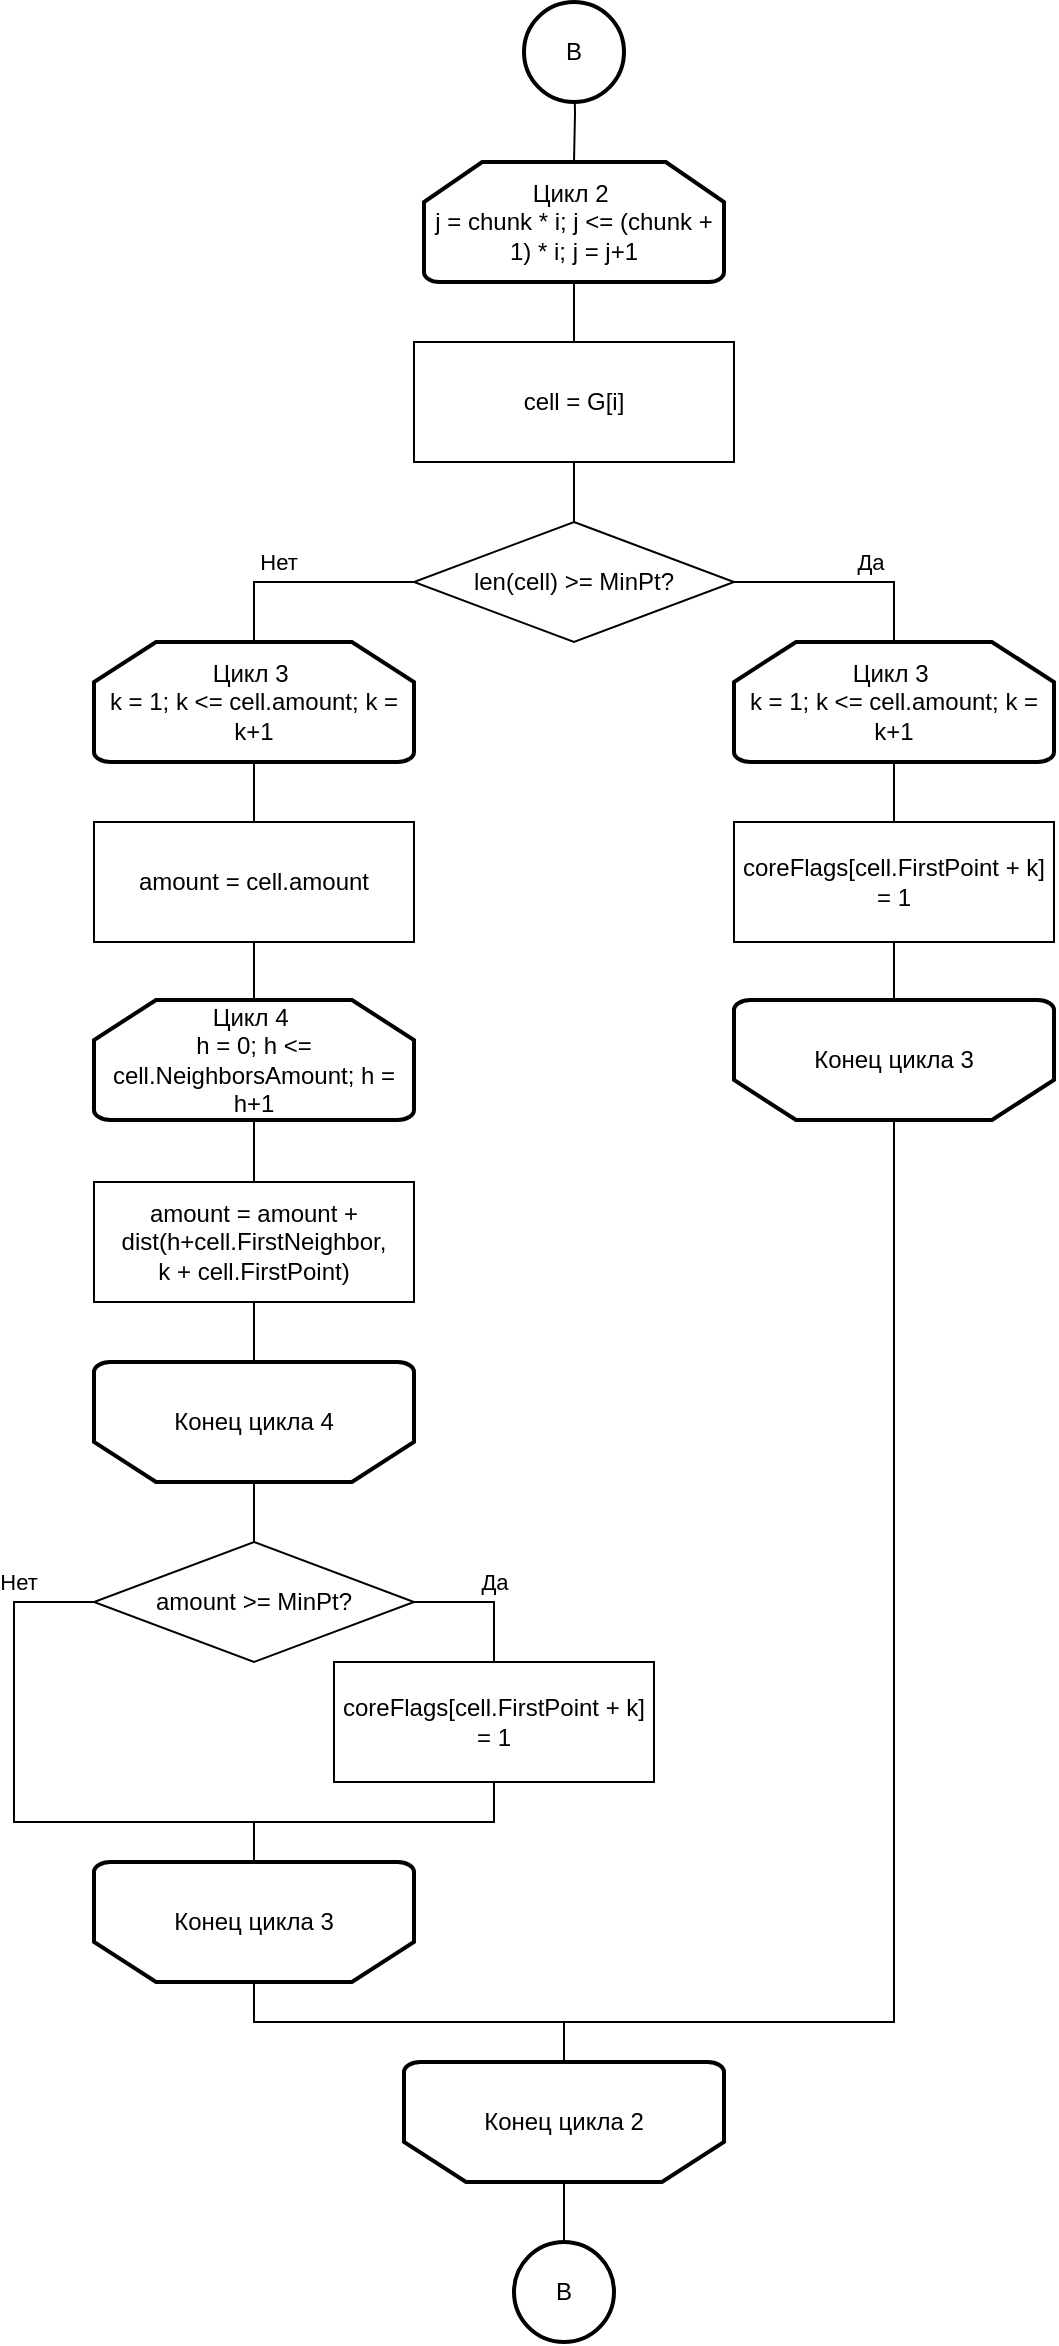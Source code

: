<mxfile version="20.5.3" type="embed"><diagram id="PKrw68s-FcHz-RrZCr9i" name="Page-1"><mxGraphModel dx="698" dy="1551" grid="1" gridSize="10" guides="1" tooltips="1" connect="1" arrows="1" fold="1" page="1" pageScale="1" pageWidth="827" pageHeight="1169" math="0" shadow="0"><root><mxCell id="0"/><mxCell id="1" parent="0"/><mxCell id="32" style="edgeStyle=orthogonalEdgeStyle;rounded=0;orthogonalLoop=1;jettySize=auto;html=1;entryX=0.5;entryY=0;entryDx=0;entryDy=0;endArrow=none;endFill=0;" parent="1" edge="1"><mxGeometry relative="1" as="geometry"><Array as="points"><mxPoint x="640" y="820"/><mxPoint x="640" y="270"/><mxPoint x="360" y="270"/></Array><mxPoint x="360" y="280" as="targetPoint"/></mxGeometry></mxCell><mxCell id="139" style="edgeStyle=orthogonalEdgeStyle;rounded=0;orthogonalLoop=1;jettySize=auto;html=1;entryX=0.5;entryY=0;entryDx=0;entryDy=0;endArrow=none;endFill=0;" parent="1" source="91" target="132" edge="1"><mxGeometry relative="1" as="geometry"/></mxCell><mxCell id="91" value="Цикл 4&amp;nbsp;&lt;br&gt;h = 0; h &amp;lt;= cell.NeighborsAmount; h = h+1" style="strokeWidth=2;html=1;shape=mxgraph.flowchart.loop_limit;whiteSpace=wrap;" parent="1" vertex="1"><mxGeometry x="194" y="539" width="160" height="60" as="geometry"/></mxCell><mxCell id="140" style="edgeStyle=orthogonalEdgeStyle;rounded=0;orthogonalLoop=1;jettySize=auto;html=1;entryX=0.5;entryY=0;entryDx=0;entryDy=0;endArrow=none;endFill=0;" parent="1" source="92" target="133" edge="1"><mxGeometry relative="1" as="geometry"/></mxCell><mxCell id="92" value="Конец цикла 4" style="strokeWidth=2;html=1;shape=mxgraph.flowchart.loop_limit;whiteSpace=wrap;flipV=1;" parent="1" vertex="1"><mxGeometry x="194" y="720" width="160" height="60" as="geometry"/></mxCell><mxCell id="93" value="" style="edgeStyle=orthogonalEdgeStyle;rounded=0;orthogonalLoop=1;jettySize=auto;html=1;endArrow=none;endFill=0;" parent="1" target="100" edge="1"><mxGeometry relative="1" as="geometry"><mxPoint x="434" y="70.0" as="sourcePoint"/></mxGeometry></mxCell><mxCell id="94" style="edgeStyle=orthogonalEdgeStyle;rounded=0;orthogonalLoop=1;jettySize=auto;html=1;entryX=0.5;entryY=0;entryDx=0;entryDy=0;entryPerimeter=0;endArrow=none;endFill=0;" parent="1" source="98" edge="1"><mxGeometry relative="1" as="geometry"><mxPoint x="594" y="380.0" as="targetPoint"/><Array as="points"><mxPoint x="594" y="330"/></Array></mxGeometry></mxCell><mxCell id="95" value="Да" style="edgeLabel;html=1;align=center;verticalAlign=middle;resizable=0;points=[];" parent="94" vertex="1" connectable="0"><mxGeometry x="0.13" relative="1" as="geometry"><mxPoint x="-6" y="-10" as="offset"/></mxGeometry></mxCell><mxCell id="96" style="edgeStyle=orthogonalEdgeStyle;rounded=0;orthogonalLoop=1;jettySize=auto;html=1;entryX=0.5;entryY=0;entryDx=0;entryDy=0;entryPerimeter=0;endArrow=none;endFill=0;" parent="1" source="98" target="104" edge="1"><mxGeometry relative="1" as="geometry"><Array as="points"><mxPoint x="274" y="330"/></Array></mxGeometry></mxCell><mxCell id="97" value="Нет" style="edgeLabel;html=1;align=center;verticalAlign=middle;resizable=0;points=[];" parent="96" vertex="1" connectable="0"><mxGeometry x="0.131" y="1" relative="1" as="geometry"><mxPoint x="-6" y="-11" as="offset"/></mxGeometry></mxCell><mxCell id="98" value="len(cell) &amp;gt;= MinPt?" style="rhombus;whiteSpace=wrap;html=1;" parent="1" vertex="1"><mxGeometry x="354" y="300" width="160" height="60" as="geometry"/></mxCell><mxCell id="99" value="" style="edgeStyle=orthogonalEdgeStyle;rounded=0;orthogonalLoop=1;jettySize=auto;html=1;endArrow=none;endFill=0;" parent="1" source="100" target="102" edge="1"><mxGeometry relative="1" as="geometry"/></mxCell><mxCell id="100" value="Цикл 2&amp;nbsp;&lt;br&gt;j = chunk * i; j &amp;lt;= (chunk + 1) * i; j = j+1" style="strokeWidth=2;html=1;shape=mxgraph.flowchart.loop_limit;whiteSpace=wrap;" parent="1" vertex="1"><mxGeometry x="359" y="120" width="150" height="60" as="geometry"/></mxCell><mxCell id="101" value="" style="edgeStyle=orthogonalEdgeStyle;rounded=0;orthogonalLoop=1;jettySize=auto;html=1;endArrow=none;endFill=0;" parent="1" source="102" target="98" edge="1"><mxGeometry relative="1" as="geometry"/></mxCell><mxCell id="102" value="cell = G[i]" style="rounded=0;whiteSpace=wrap;html=1;" parent="1" vertex="1"><mxGeometry x="354" y="210" width="160" height="60" as="geometry"/></mxCell><mxCell id="103" value="" style="edgeStyle=orthogonalEdgeStyle;rounded=0;orthogonalLoop=1;jettySize=auto;html=1;entryX=0.5;entryY=0;entryDx=0;entryDy=0;endArrow=none;endFill=0;" parent="1" source="104" target="106" edge="1"><mxGeometry relative="1" as="geometry"/></mxCell><mxCell id="104" value="Цикл 3&amp;nbsp;&lt;br&gt;k = 1; k &amp;lt;= cell.amount; k = k+1" style="strokeWidth=2;html=1;shape=mxgraph.flowchart.loop_limit;whiteSpace=wrap;" parent="1" vertex="1"><mxGeometry x="194" y="360" width="160" height="60" as="geometry"/></mxCell><mxCell id="131" value="" style="edgeStyle=orthogonalEdgeStyle;rounded=0;orthogonalLoop=1;jettySize=auto;html=1;endArrow=none;endFill=0;" parent="1" source="106" target="91" edge="1"><mxGeometry relative="1" as="geometry"/></mxCell><mxCell id="106" value="amount = cell.amount" style="rounded=0;whiteSpace=wrap;html=1;" parent="1" vertex="1"><mxGeometry x="194" y="450" width="160" height="60" as="geometry"/></mxCell><mxCell id="107" style="edgeStyle=orthogonalEdgeStyle;rounded=0;orthogonalLoop=1;jettySize=auto;html=1;entryX=0.5;entryY=1;entryDx=0;entryDy=0;entryPerimeter=0;endArrow=none;endFill=0;" parent="1" source="108" target="109" edge="1"><mxGeometry relative="1" as="geometry"><mxPoint x="364" y="1080" as="targetPoint"/><Array as="points"><mxPoint x="274" y="1050"/><mxPoint x="429" y="1050"/></Array></mxGeometry></mxCell><mxCell id="108" value="Конец цикла 3" style="strokeWidth=2;html=1;shape=mxgraph.flowchart.loop_limit;whiteSpace=wrap;flipV=1;" parent="1" vertex="1"><mxGeometry x="194" y="970" width="160" height="60" as="geometry"/></mxCell><mxCell id="145" style="edgeStyle=orthogonalEdgeStyle;rounded=0;orthogonalLoop=1;jettySize=auto;html=1;entryX=0.5;entryY=0;entryDx=0;entryDy=0;entryPerimeter=0;endArrow=none;endFill=0;" parent="1" source="109" target="144" edge="1"><mxGeometry relative="1" as="geometry"/></mxCell><mxCell id="109" value="Конец цикла 2" style="strokeWidth=2;html=1;shape=mxgraph.flowchart.loop_limit;whiteSpace=wrap;flipV=1;" parent="1" vertex="1"><mxGeometry x="349" y="1070" width="160" height="60" as="geometry"/></mxCell><mxCell id="110" value="" style="edgeStyle=orthogonalEdgeStyle;rounded=0;orthogonalLoop=1;jettySize=auto;html=1;entryX=0.5;entryY=0;entryDx=0;entryDy=0;endArrow=none;endFill=0;" parent="1" source="111" target="113" edge="1"><mxGeometry relative="1" as="geometry"/></mxCell><mxCell id="111" value="Цикл 3&amp;nbsp;&lt;br&gt;k = 1; k &amp;lt;= cell.amount; k = k+1" style="strokeWidth=2;html=1;shape=mxgraph.flowchart.loop_limit;whiteSpace=wrap;" parent="1" vertex="1"><mxGeometry x="514" y="360" width="160" height="60" as="geometry"/></mxCell><mxCell id="112" value="" style="edgeStyle=orthogonalEdgeStyle;rounded=0;orthogonalLoop=1;jettySize=auto;html=1;endArrow=none;endFill=0;" parent="1" source="113" target="115" edge="1"><mxGeometry relative="1" as="geometry"/></mxCell><mxCell id="113" value="coreFlags[cell.FirstPoint + k] = 1" style="rounded=0;whiteSpace=wrap;html=1;" parent="1" vertex="1"><mxGeometry x="514" y="450" width="160" height="60" as="geometry"/></mxCell><mxCell id="114" style="edgeStyle=orthogonalEdgeStyle;rounded=0;orthogonalLoop=1;jettySize=auto;html=1;entryX=0.5;entryY=1;entryDx=0;entryDy=0;entryPerimeter=0;endArrow=none;endFill=0;" parent="1" source="115" target="109" edge="1"><mxGeometry relative="1" as="geometry"><mxPoint x="594" y="880" as="targetPoint"/><Array as="points"><mxPoint x="594" y="1050"/><mxPoint x="429" y="1050"/></Array></mxGeometry></mxCell><mxCell id="115" value="Конец цикла 3" style="strokeWidth=2;html=1;shape=mxgraph.flowchart.loop_limit;whiteSpace=wrap;flipV=1;" parent="1" vertex="1"><mxGeometry x="514" y="539" width="160" height="60" as="geometry"/></mxCell><mxCell id="116" value="B" style="strokeWidth=2;html=1;shape=mxgraph.flowchart.start_2;whiteSpace=wrap;" parent="1" vertex="1"><mxGeometry x="409" y="40" width="50" height="50" as="geometry"/></mxCell><mxCell id="138" style="edgeStyle=orthogonalEdgeStyle;rounded=0;orthogonalLoop=1;jettySize=auto;html=1;entryX=0.5;entryY=1;entryDx=0;entryDy=0;entryPerimeter=0;endArrow=none;endFill=0;" parent="1" source="132" target="92" edge="1"><mxGeometry relative="1" as="geometry"/></mxCell><mxCell id="132" value="amount = amount + dist(h+cell.FirstNeighbor, &lt;br&gt;k + cell.FirstPoint)" style="rounded=0;whiteSpace=wrap;html=1;" parent="1" vertex="1"><mxGeometry x="194" y="630" width="160" height="60" as="geometry"/></mxCell><mxCell id="135" style="edgeStyle=orthogonalEdgeStyle;rounded=0;orthogonalLoop=1;jettySize=auto;html=1;entryX=0.5;entryY=0;entryDx=0;entryDy=0;endArrow=none;endFill=0;" parent="1" source="133" target="134" edge="1"><mxGeometry relative="1" as="geometry"><Array as="points"><mxPoint x="394" y="840"/></Array></mxGeometry></mxCell><mxCell id="143" value="Да" style="edgeLabel;html=1;align=center;verticalAlign=middle;resizable=0;points=[];" parent="135" vertex="1" connectable="0"><mxGeometry x="0.062" y="2" relative="1" as="geometry"><mxPoint x="3" y="-8" as="offset"/></mxGeometry></mxCell><mxCell id="141" style="edgeStyle=orthogonalEdgeStyle;rounded=0;orthogonalLoop=1;jettySize=auto;html=1;entryX=0.5;entryY=1;entryDx=0;entryDy=0;entryPerimeter=0;endArrow=none;endFill=0;" parent="1" source="133" target="108" edge="1"><mxGeometry relative="1" as="geometry"><Array as="points"><mxPoint x="154" y="840"/><mxPoint x="154" y="950"/><mxPoint x="274" y="950"/></Array></mxGeometry></mxCell><mxCell id="142" value="Нет" style="edgeLabel;html=1;align=center;verticalAlign=middle;resizable=0;points=[];" parent="141" vertex="1" connectable="0"><mxGeometry x="-0.696" y="2" relative="1" as="geometry"><mxPoint y="-14" as="offset"/></mxGeometry></mxCell><mxCell id="133" value="amount &amp;gt;= MinPt?" style="rhombus;whiteSpace=wrap;html=1;" parent="1" vertex="1"><mxGeometry x="194" y="810" width="160" height="60" as="geometry"/></mxCell><mxCell id="136" style="edgeStyle=orthogonalEdgeStyle;rounded=0;orthogonalLoop=1;jettySize=auto;html=1;entryX=0.5;entryY=1;entryDx=0;entryDy=0;entryPerimeter=0;endArrow=none;endFill=0;" parent="1" source="134" target="108" edge="1"><mxGeometry relative="1" as="geometry"/></mxCell><mxCell id="134" value="coreFlags[cell.FirstPoint + k] = 1" style="rounded=0;whiteSpace=wrap;html=1;" parent="1" vertex="1"><mxGeometry x="314" y="870" width="160" height="60" as="geometry"/></mxCell><mxCell id="144" value="B" style="strokeWidth=2;html=1;shape=mxgraph.flowchart.start_2;whiteSpace=wrap;" parent="1" vertex="1"><mxGeometry x="404" y="1160" width="50" height="50" as="geometry"/></mxCell></root></mxGraphModel></diagram></mxfile>
